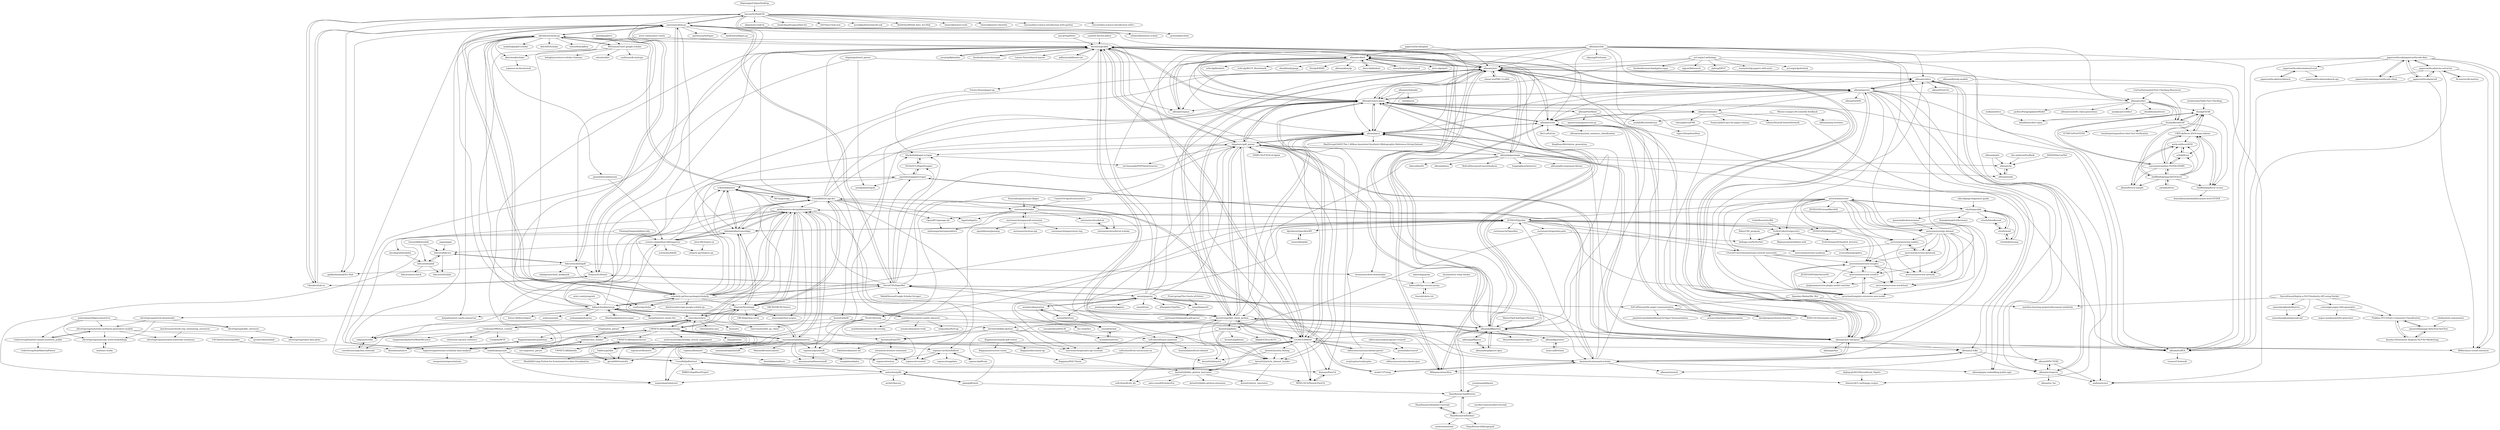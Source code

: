 digraph G {
"libgenapps/LibgenDesktop" -> "leovan/SciHubEVA" ["e"=1]
"dmis-lab/biobert" -> "allenai/scibert" ["e"=1]
"asreview/asreview" -> "asreview/synergy-dataset"
"asreview/asreview" -> "asreview/asreview-insights"
"asreview/asreview" -> "asreview/asreview-covid19"
"asreview/asreview" -> "asreview/asreview-makita"
"asreview/asreview" -> "asreview/asreview-artwork"
"asreview/asreview" -> "asreview/asreview-datatools"
"asreview/asreview" -> "asreview/asreview-wordcloud"
"asreview/asreview" -> "asreview/template-extension-new-model"
"asreview/asreview" -> "asreview/asreview-academy"
"asreview/asreview" -> "J535D165/CoronaWatchNL"
"asreview/asreview" -> "J535D165/pyalex"
"asreview/asreview" -> "NLeSC/litstudy"
"asreview/asreview" -> "UtrechtUniversity/awesome-utrecht-university"
"asreview/asreview" -> "J535D165/datahugger"
"asreview/asreview" -> "vitorfs/parsifal"
"vitorfs/parsifal" -> "vitorfs/bloodhound"
"vitorfs/parsifal" -> "vitorfs/woid"
"vitorfs/parsifal" -> "vitorfs/bootcamp" ["e"=1]
"vitorfs/parsifal" -> "asreview/asreview"
"vitorfs/parsifal" -> "NLeSC/litstudy"
"vitorfs/parsifal" -> "ijmarshall/robotreviewer" ["e"=1]
"vitorfs/parsifal" -> "Kamakshaiah/LitReviewer"
"arxiv-vanity/arxiv-vanity" -> "lukasschwab/arxiv.py" ["e"=1]
"arxiv-vanity/arxiv-vanity" -> "kermitt2/grobid" ["e"=1]
"FlamingTempura/bibtex-tidy" -> "sciunto-org/python-bibtexparser" ["e"=1]
"FlamingTempura/bibtex-tidy" -> "davidagraf/doi2bib2" ["e"=1]
"mattbierbaum/arxiv-public-datasets" -> "allenai/s2orc"
"mattbierbaum/arxiv-public-datasets" -> "armancohan/arxiv-tools"
"mattbierbaum/arxiv-public-datasets" -> "IllDepence/unarXive"
"mattbierbaum/arxiv-public-datasets" -> "lukasschwab/arxiv.py"
"mattbierbaum/arxiv-public-datasets" -> "tingyaohsu/SciCap" ["e"=1]
"mattbierbaum/arxiv-public-datasets" -> "mattbierbaum/arxiv-bib-overlay"
"wenhuchen/Table-Fact-Checking" -> "thunlp/GEAR" ["e"=1]
"paperswithcode/torchbench" -> "paperswithcode/sotabench-eval"
"CenterForOpenScience/osf.io" -> "ourresearch/oadoi" ["e"=1]
"UKPLab/fever-2018-team-athene" -> "easonnie/combine-FEVER-NSMN"
"UKPLab/fever-2018-team-athene" -> "uclnlp/fever"
"UKPLab/fever-2018-team-athene" -> "sheffieldnlp/fever-scorer"
"UKPLab/fever-2018-team-athene" -> "necla-ml/fever2018"
"UKPLab/fever-2018-team-athene" -> "thunlp/GEAR"
"thunlp/GEAR" -> "thunlp/KernelGAT"
"thunlp/GEAR" -> "UKPLab/fever-2018-team-athene"
"thunlp/GEAR" -> "easonnie/combine-FEVER-NSMN"
"thunlp/GEAR" -> "sheffieldnlp/fever-scorer"
"thunlp/GEAR" -> "sheffieldnlp/naacl2018-fever"
"allenai/scibert" -> "allenai/scispacy" ["e"=1]
"allenai/scibert" -> "dmis-lab/biobert" ["e"=1]
"allenai/scibert" -> "allenai/s2orc"
"allenai/scibert" -> "naver/biobert-pretrained" ["e"=1]
"allenai/scibert" -> "allenai/science-parse"
"allenai/scibert" -> "allenai/specter"
"allenai/scibert" -> "allenai/scicite"
"allenai/scibert" -> "lavis-nlp/spert" ["e"=1]
"allenai/scibert" -> "ncbi-nlp/bluebert" ["e"=1]
"allenai/scibert" -> "kermitt2/grobid"
"allenai/scibert" -> "ncbi-nlp/BLUE_Benchmark" ["e"=1]
"allenai/scibert" -> "allenai/spv2"
"allenai/scibert" -> "dwadden/dygiepp" ["e"=1]
"allenai/scibert" -> "thunlp/ERNIE" ["e"=1]
"allenai/scibert" -> "allenai/allennlp" ["e"=1]
"allenai/PeerRead" -> "allenai/science-parse"
"allenai/PeerRead" -> "neulab/ReviewAdvisor"
"allenai/PeerRead" -> "openreview/openreview-py"
"allenai/PeerRead" -> "allenai/scicite"
"allenai/PeerRead" -> "allenai/SciREX"
"ckreibich/scholar.py" -> "scholarly-python-package/scholarly"
"ckreibich/scholar.py" -> "venthur/gscholar"
"ckreibich/scholar.py" -> "CrossRef/rest-api-doc"
"ckreibich/scholar.py" -> "jkeirstead/scholar"
"ckreibich/scholar.py" -> "zaytoun/scihub.py"
"ckreibich/scholar.py" -> "dnlcrl/PyScholar"
"ckreibich/scholar.py" -> "WittmannF/sort-google-scholar"
"ckreibich/scholar.py" -> "kermitt2/grobid"
"ckreibich/scholar.py" -> "CeON/CERMINE"
"ckreibich/scholar.py" -> "karpathy/arxiv-sanity-preserver" ["e"=1]
"ckreibich/scholar.py" -> "jpswalsh/academicons" ["e"=1]
"ckreibich/scholar.py" -> "CrossRef/pdfextract"
"ckreibich/scholar.py" -> "tensorflow/skflow" ["e"=1]
"ckreibich/scholar.py" -> "inukshuk/jekyll-scholar" ["e"=1]
"ckreibich/scholar.py" -> "inukshuk/anystyle" ["e"=1]
"Spandan-Madan/Me_Bot" -> "EdCo95/scientific-paper-summarisation"
"Spandan-Madan/Me_Bot" -> "machine-learning-projects/document-similarity"
"camelot-dev/excalibur" -> "kermitt2/grobid" ["e"=1]
"texworld/betterbib" -> "bibcure/bibcure" ["e"=1]
"texworld/betterbib" -> "bibcure/doi2bib" ["e"=1]
"tomleung1996/wos_crawler" -> "enricobacis/wos"
"tomleung1996/wos_crawler" -> "tangweize/SpiderForWebOfScience"
"tomleung1996/wos_crawler" -> "refraction-ray/wos-statistics"
"tomleung1996/wos_crawler" -> "Guogeda/WOS"
"kermitt2/grobid_client_python" -> "titipata/scipdf_parser"
"kermitt2/grobid_client_python" -> "kermitt2/grobid"
"kermitt2/grobid_client_python" -> "kermitt2/article_dataset_builder"
"kermitt2/grobid_client_python" -> "allenai/s2orc-doc2json"
"kermitt2/grobid_client_python" -> "allenai/s2orc"
"kermitt2/grobid_client_python" -> "allenai/science-parse"
"kermitt2/grobid_client_python" -> "kermitt2/pdfalto"
"kermitt2/grobid_client_python" -> "kermitt2/Pub2TEI"
"kermitt2/grobid_client_python" -> "allenai/spv2"
"kermitt2/grobid_client_python" -> "CeON/CERMINE"
"kermitt2/grobid_client_python" -> "WING-NUS/Neural-ParsCit"
"kermitt2/grobid_client_python" -> "kermitt2/biblio-glutton"
"kermitt2/grobid_client_python" -> "allenai/pdffigures2"
"kermitt2/grobid_client_python" -> "IBM/science-result-extractor"
"kermitt2/grobid_client_python" -> "kermitt2/datastet"
"paperswithcode/sota-extractor" -> "paperswithcode/paperswithcode-data"
"paperswithcode/sota-extractor" -> "paperswithcode/axcell"
"paperswithcode/sota-extractor" -> "allenai/SciREX"
"paperswithcode/sota-extractor" -> "IBM/science-result-extractor"
"paperswithcode/sota-extractor" -> "paperswithcode/paperswithcode-client"
"paperswithcode/sota-extractor" -> "AI-metrics/AI-metrics"
"kermitt2/delft" -> "lfoppiano/grobid-quantities" ["e"=1]
"kermitt2/delft" -> "kermitt2/Pub2TEI" ["e"=1]
"kermitt2/delft" -> "kermitt2/biblio-glutton" ["e"=1]
"GiulioRossetti/cdlib" -> "SciSciCollective/pyscisci" ["e"=1]
"kermitt2/pdfalto" -> "softcite/software-mentions"
"kermitt2/pdfalto" -> "kermitt2/biblio_glutton_harvester"
"kermitt2/pdfalto" -> "kermitt2/pdf2xml"
"kermitt2/pdfalto" -> "kermitt2/article_dataset_builder"
"kermitt2/pdfalto" -> "filak/hOCR-to-ALTO" ["e"=1]
"leovan/SciHubEVA" -> "zaytoun/scihub.py"
"leovan/SciHubEVA" -> "Ckend/scihub-cn"
"leovan/SciHubEVA" -> "bibcure/scihub2pdf"
"leovan/SciHubEVA" -> "ethanwillis/zotero-scihub" ["e"=1]
"leovan/SciHubEVA" -> "leoatchina/Scopus2Histcite"
"leovan/SciHubEVA" -> "0x01h/sci-hub-now" ["e"=1]
"leovan/SciHubEVA" -> "gadilashashank/Sci-Hub"
"leovan/SciHubEVA" -> "mronkko/ZoteroQuickLook" ["e"=1]
"leovan/SciHubEVA" -> "RoiArthurB/Side-Auto_Sci-Hub" ["e"=1]
"leovan/SciHubEVA" -> "bwiernik/zotero-tools" ["e"=1]
"leovan/SciHubEVA" -> "Tishacy/SciDownl"
"leovan/SciHubEVA" -> "bwiernik/zotero-shortdoi" ["e"=1]
"leovan/SciHubEVA" -> "allanino/sci-hub-fy"
"leovan/SciHubEVA" -> "leovan/data-science-introduction-with-python" ["e"=1]
"leovan/SciHubEVA" -> "leovan/data-science-introduction-with-r" ["e"=1]
"allenai/scispacy" -> "allenai/scibert" ["e"=1]
"allenai/scicite" -> "davidjurgens/citation-function"
"allenai/scicite" -> "WING-NUS/scisumm-corpus" ["e"=1]
"allenai/scicite" -> "allenai/citeomatic"
"allenai/scicite" -> "Kel-Lu/SciGen"
"allenai/scicite" -> "IllDepence/unarXive"
"allenai/scicite" -> "allenai/spv2"
"allenai/scicite" -> "allenai/sequential_sentence_classification"
"allenai/scicite" -> "allenai/science-parse"
"davidjurgens/citation-function" -> "allenai/scicite"
"softcite/software-mentions" -> "kermitt2/datastet"
"softcite/software-mentions" -> "softcite/softcite_kb"
"softcite/software-mentions" -> "softcite/softcite-extractions-oa"
"softcite/software-mentions" -> "howisonlab/softcite-dataset"
"titipata/scipdf_parser" -> "kermitt2/grobid_client_python"
"titipata/scipdf_parser" -> "allenai/science-parse"
"titipata/scipdf_parser" -> "allenai/pdffigures2"
"titipata/scipdf_parser" -> "kermitt2/grobid"
"titipata/scipdf_parser" -> "allenai/spv2"
"titipata/scipdf_parser" -> "allenai/s2orc-doc2json"
"titipata/scipdf_parser" -> "cat-lemonade/PDFDataExtractor" ["e"=1]
"titipata/scipdf_parser" -> "kermitt2/article_dataset_builder"
"titipata/scipdf_parser" -> "allenai/papermage"
"titipata/scipdf_parser" -> "kermitt2/pdfalto"
"titipata/scipdf_parser" -> "allenai/s2orc"
"titipata/scipdf_parser" -> "DAMO-NLP-SG/CoI-Agent" ["e"=1]
"titipata/scipdf_parser" -> "softcite/software-mentions"
"titipata/scipdf_parser" -> "CeON/CERMINE"
"titipata/scipdf_parser" -> "blackadad/paper-scraper"
"allenai/scholarphi" -> "rayfok/scim"
"allenai/scholarphi" -> "allenai/spv2"
"allenai/scholarphi" -> "allenai/science-parse"
"sibtc/django-beginners-guide" -> "vitorfs/parsifal" ["e"=1]
"edubey/text-summarizer" -> "iamaziz/language-detection-fastText" ["e"=1]
"allenai/deepfigures-open" -> "allenai/pdffigures"
"allenai/deepfigures-open" -> "allenai/pdffigures2"
"kermitt2/biblio-glutton" -> "kermitt2/article_dataset_builder"
"kermitt2/biblio-glutton" -> "kermitt2/biblio_glutton_harvester"
"kermitt2/biblio-glutton" -> "lfoppiano/grobid-quantities"
"kermitt2/biblio-glutton" -> "kermitt2/Pub2TEI"
"kermitt2/biblio-glutton" -> "softcite/software-mentions"
"jkeirstead/scholar" -> "ropensci-archive/rorcid"
"Tishacy/SciDownl" -> "zaytoun/scihub.py"
"Tishacy/SciDownl" -> "ferru97/PyPaperBot"
"Tishacy/SciDownl" -> "Ckend/scihub-cn"
"materialsintelligence/mat2vec" -> "CederGroupHub/text-mined-synthesis_public" ["e"=1]
"materialsintelligence/mat2vec" -> "olivettigroup/materials-synthesis-generative-models" ["e"=1]
"materialsintelligence/mat2vec" -> "olivettigroup/table_extractor" ["e"=1]
"materialsintelligence/mat2vec" -> "olivettigroup/materials-word-embeddings" ["e"=1]
"HazyResearch/fonduer" -> "HazyResearch/fonduer-tutorials"
"HazyResearch/fonduer" -> "HazyResearch/pdftotree"
"HazyResearch/fonduer" -> "senwu/emmental"
"HazyResearch/fonduer" -> "HazyResearch/flyingsquid" ["e"=1]
"HazyResearch/pdftotree" -> "HazyResearch/fonduer"
"HazyResearch/pdftotree" -> "HazyResearch/fonduer-tutorials"
"HazyResearch/pdftotree" -> "allenai/pdffigures2"
"naver/biobert-pretrained" -> "allenai/scibert" ["e"=1]
"brunneis/tor-relay-docker" -> "labteral/https-reverse-proxy"
"CrossRef/rest-api-doc" -> "fabiobatalha/crossrefapi"
"CrossRef/rest-api-doc" -> "sckott/habanero"
"CrossRef/rest-api-doc" -> "CeON/CERMINE"
"CrossRef/rest-api-doc" -> "ElsevierDev/elsapy"
"CrossRef/rest-api-doc" -> "ourresearch/oadoi"
"CrossRef/rest-api-doc" -> "ropensci/rcrossref"
"CrossRef/rest-api-doc" -> "lagotto/lagotto"
"CrossRef/rest-api-doc" -> "ckreibich/scholar.py"
"CrossRef/rest-api-doc" -> "allenai/science-parse"
"CrossRef/rest-api-doc" -> "pybliometrics-dev/pybliometrics"
"CrossRef/rest-api-doc" -> "OpenAPC/openapc-de"
"CrossRef/rest-api-doc" -> "allenai/s2orc"
"CrossRef/rest-api-doc" -> "allenai/spv2"
"CrossRef/rest-api-doc" -> "ropensci-archive/fulltext"
"CrossRef/rest-api-doc" -> "kermitt2/grobid"
"easonnie/combine-FEVER-NSMN" -> "UKPLab/fever-2018-team-athene"
"easonnie/combine-FEVER-NSMN" -> "uclnlp/fever"
"easonnie/combine-FEVER-NSMN" -> "necla-ml/fever2018"
"easonnie/combine-FEVER-NSMN" -> "sheffieldnlp/naacl2018-fever"
"easonnie/combine-FEVER-NSMN" -> "j6mes/fever2-sample"
"easonnie/combine-FEVER-NSMN" -> "thunlp/GEAR"
"olivettigroup/materials-synthesis-generative-models" -> "CederGroupHub/text-mined-synthesis_public"
"olivettigroup/materials-synthesis-generative-models" -> "cjcourt/cdesnowball"
"olivettigroup/materials-synthesis-generative-models" -> "olivettigroup/annotated-materials-syntheses"
"olivettigroup/materials-synthesis-generative-models" -> "olivettigroup/materials-word-embeddings"
"CrossRef/pdfextract" -> "metachris/pdfx"
"CrossRef/pdfextract" -> "CeON/CERMINE"
"CrossRef/pdfextract" -> "knmnyn/ParsCit"
"CrossRef/pdfextract" -> "inspirehep/refextract"
"CrossRef/pdfextract" -> "BMKEG/lapdftextProject"
"HazyResearch/fonduer-tutorials" -> "HazyResearch/fonduer"
"sheffieldnlp/naacl2018-fever" -> "easonnie/combine-FEVER-NSMN"
"sheffieldnlp/naacl2018-fever" -> "UKPLab/fever-2018-team-athene"
"sheffieldnlp/naacl2018-fever" -> "j6mes/fever2-sample"
"sheffieldnlp/naacl2018-fever" -> "sheffieldnlp/fever-scorer"
"sheffieldnlp/naacl2018-fever" -> "thunlp/GEAR"
"sheffieldnlp/naacl2018-fever" -> "awslabs/fever"
"sheffieldnlp/naacl2018-fever" -> "necla-ml/fever2018"
"sheffieldnlp/naacl2018-fever" -> "uclnlp/fever"
"snorkel-team/snorkel-tutorials" -> "HazyResearch/fonduer" ["e"=1]
"paperswithcode/paperswithcode-data" -> "paperswithcode/sota-extractor"
"paperswithcode/paperswithcode-data" -> "paperswithcode/paperswithcode-client"
"paperswithcode/paperswithcode-data" -> "paperswithcode/axcell"
"paperswithcode/paperswithcode-data" -> "allenai/SciREX"
"paperswithcode/paperswithcode-data" -> "IBM/science-result-extractor"
"paperswithcode/paperswithcode-data" -> "allenai/s2orc"
"paperswithcode/paperswithcode-data" -> "paperswithcode/sotabench-eval"
"paperswithcode/paperswithcode-data" -> "malteos/scincl"
"NLPatVCU/PaperScraper" -> "jannisborn/paperscraper"
"NLPatVCU/PaperScraper" -> "blackadad/paper-scraper"
"Prakhar-FF13/Toxic-Comments-Classification" -> "koosha-t/Sentiment-Analysis-NLP-for-Marketting"
"Prakhar-FF13/Toxic-Comments-Classification" -> "iamaziz/language-detection-fastText"
"ropensci/rcrossref" -> "ropensci-archive/fulltext"
"davidagraf/doi2bib2" -> "bibcure/doi2bib"
"IllDepence/unarXive" -> "allenai/scicite"
"IllDepence/unarXive" -> "shauryr/ACL-anthology-corpus"
"IllDepence/unarXive" -> "allenai/s2orc"
"allenai/SciREX" -> "viswavi/CitationIE"
"paperswithcode/axcell" -> "paperswithcode/sota-extractor"
"paperswithcode/axcell" -> "IBM/science-result-extractor"
"paperswithcode/axcell" -> "paperswithcode/paperswithcode-data"
"paperswithcode/axcell" -> "allenai/SciREX"
"awslabs/fever" -> "sheffieldnlp/naacl2018-fever"
"labteral/https-reverse-proxy" -> "fooock/robots.txt"
"fooock/robots.txt" -> "labteral/https-reverse-proxy"
"kermitt2/biblio_glutton_harvester" -> "kermitt2/biblio-glutton-extension"
"kermitt2/biblio_glutton_harvester" -> "kermitt2/arxiv_harvester"
"kermitt2/biblio_glutton_harvester" -> "softcite/softcite_kb"
"kermitt2/biblio_glutton_harvester" -> "nate-russell/Scholar2Go"
"olivettigroup/table_extractor" -> "olivettigroup/sdata-data-plots"
"bibcure/scihub2pdf" -> "brunneis/scihub-downloader"
"bibcure/scihub2pdf" -> "bibcure/bibcure"
"bibcure/scihub2pdf" -> "zaytoun/scihub.py"
"bibcure/scihub2pdf" -> "gadilashashank/Sci-Hub"
"bibcure/scihub2pdf" -> "nfahlgren/scihub_bookmark"
"bibcure/scihub2pdf" -> "Tishacy/SciDownl"
"sheffieldnlp/fever-scorer" -> "UKPLab/fever-2018-team-athene"
"sheffieldnlp/fever-scorer" -> "dominiksinsaarland/document-level-FEVER"
"internetarchive/fatcat" -> "internetarchive/fatcat-scholar"
"WING-NUS/Neural-ParsCit" -> "knmnyn/ParsCit"
"elifesciences/datacapsule-crossref" -> "greenelab/crossref"
"asreview/synergy-dataset" -> "asreview/asreview-insights"
"asreview/synergy-dataset" -> "asreview/template-extension-new-model"
"asreview/synergy-dataset" -> "asreview/asreview-covid19"
"asreview/synergy-dataset" -> "asreview/asreview-wordcloud"
"asreview/synergy-dataset" -> "asreview/asreview-makita"
"asreview/synergy-dataset" -> "asreview/asreview-datatools"
"asreview/synergy-dataset" -> "asreview/asreview-artwork"
"asreview/synergy-dataset" -> "jteijema/asreview-plugin-model-switcher"
"csinva/gpt-paper-title-generator" -> "angus-mackenzie/title-generator"
"csinva/gpt-paper-title-generator" -> "Prakhar-FF13/Toxic-Comments-Classification"
"jpruiz84/ScientoPy" -> "UWNETLAB/metaknowledge"
"uclnlp/fever" -> "necla-ml/fever2018"
"uclnlp/fever" -> "easonnie/combine-FEVER-NSMN"
"necla-ml/fever2018" -> "uclnlp/fever"
"necla-ml/fever2018" -> "j6mes/fever2-sample"
"j6mes/fever2-sample" -> "necla-ml/fever2018"
"axa-group/Parsr" -> "kermitt2/grobid" ["e"=1]
"pdfminer/pdfminer.six" -> "kermitt2/grobid" ["e"=1]
"msavva/ReVision" -> "allenai/figureseer"
"ferru97/PyPaperBot" -> "Tishacy/SciDownl"
"ferru97/PyPaperBot" -> "monk1337/resp"
"ferru97/PyPaperBot" -> "zaytoun/scihub.py"
"ferru97/PyPaperBot" -> "blackadad/paper-scraper"
"ferru97/PyPaperBot" -> "scholarly-python-package/scholarly"
"ferru97/PyPaperBot" -> "titipata/scipdf_parser"
"ferru97/PyPaperBot" -> "kermitt2/grobid_client_python"
"ferru97/PyPaperBot" -> "NLPatVCU/PaperScraper"
"ferru97/PyPaperBot" -> "jannisborn/paperscraper"
"ferru97/PyPaperBot" -> "bibcure/scihub2pdf"
"ferru97/PyPaperBot" -> "neuml/paperai"
"ferru97/PyPaperBot" -> "MahdiNavaei/Google-Scholar-Scraper" ["e"=1]
"ferru97/PyPaperBot" -> "venthur/gscholar"
"ferru97/PyPaperBot" -> "allenai/spv2"
"ferru97/PyPaperBot" -> "pybliometrics-dev/pybliometrics"
"neuml/codequestion" -> "neuml/tldrstory"
"neuml/codequestion" -> "neuml/paperai"
"neuml/codequestion" -> "neuml/txtchat"
"thecraftman/Deploy-a-NLP-Similarity-API-using-Docker" -> "samuelarogbonlo/knetvis"
"thecraftman/Deploy-a-NLP-Similarity-API-using-Docker" -> "Prakhar-FF13/Toxic-Comments-Classification"
"thecraftman/Deploy-a-NLP-Similarity-API-using-Docker" -> "machine-learning-projects/document-similarity"
"thecraftman/Deploy-a-NLP-Similarity-API-using-Docker" -> "samuelarogbonlo/gorealconf"
"thecraftman/Deploy-a-NLP-Similarity-API-using-Docker" -> "csinva/gpt-paper-title-generator"
"allenai/scifact" -> "dwadden/multivers"
"allenai/scifact" -> "thunlp/KernelGAT"
"allenai/scifact" -> "jacklxc/ParagraphJointModel"
"allenai/scifact" -> "allenai/scientific-claim-generation"
"allenai/scifact" -> "dwadden/scifact-open"
"allenai/scifact" -> "thunlp/GEAR"
"allenai/scifact" -> "asaakyan/covidfact"
"doc-analysis/DocBank" -> "allenai/vila" ["e"=1]
"scholarly-python-package/scholarly" -> "ckreibich/scholar.py"
"scholarly-python-package/scholarly" -> "venthur/gscholar"
"scholarly-python-package/scholarly" -> "dimitryzub/scrape-google-scholar-py"
"scholarly-python-package/scholarly" -> "ferru97/PyPaperBot"
"scholarly-python-package/scholarly" -> "pybliometrics-dev/pybliometrics"
"scholarly-python-package/scholarly" -> "ElsevierDev/elsapy"
"scholarly-python-package/scholarly" -> "fabiobatalha/crossrefapi"
"scholarly-python-package/scholarly" -> "lukasschwab/arxiv.py"
"scholarly-python-package/scholarly" -> "jannisborn/paperscraper"
"scholarly-python-package/scholarly" -> "kermitt2/grobid"
"scholarly-python-package/scholarly" -> "sckott/habanero"
"scholarly-python-package/scholarly" -> "CrossRef/rest-api-doc"
"scholarly-python-package/scholarly" -> "danielnsilva/semanticscholar"
"scholarly-python-package/scholarly" -> "titipata/scipdf_parser"
"scholarly-python-package/scholarly" -> "zaytoun/scihub.py"
"CederGroupHub/text-mined-synthesis_public" -> "olivettigroup/materials-synthesis-generative-models"
"CederGroupHub/text-mined-synthesis_public" -> "CederGroupHub/MaterialParser"
"jpswalsh/academicons" -> "sciunto-org/python-bibtexparser" ["e"=1]
"vitorfs/bootcamp" -> "vitorfs/woid" ["e"=1]
"vitorfs/bootcamp" -> "vitorfs/parsifal" ["e"=1]
"neuml/paperetl" -> "neuml/paperai"
"neuml/paperetl" -> "ourresearch/openalex-pdf-parser"
"SciSciCollective/pyscisci" -> "kellogg-cssi/SciSciNet"
"SciSciCollective/pyscisci" -> "SciSciSummerSchool/s4_lectures"
"SciSciCollective/pyscisci" -> "filipinascimento/helios-web"
"allenai/specter" -> "allenai/scidocs"
"allenai/specter" -> "allenai/scirepeval"
"allenai/specter" -> "allenai/s2orc"
"allenai/specter" -> "malteos/scincl"
"allenai/specter" -> "allenai/paper-embedding-public-apis"
"allenai/specter" -> "allenai/SPECTER2"
"allenai/specter" -> "allenai/scibert"
"allenai/specter" -> "allenai/s2orc-doc2json"
"allenai/specter" -> "allenai/citeomatic"
"allenai/specter" -> "allenai/scifact"
"allenai/specter" -> "allenai/S2AND"
"allenai/specter" -> "allenai/scicite"
"allenai/specter" -> "SciSciCollective/pyscisci"
"allenai/specter" -> "allenai/science-parse"
"allenai/specter" -> "allenai/SciREX"
"allenai/scidocs" -> "allenai/scirepeval"
"allenai/scidocs" -> "allenai/specter"
"allenai/scidocs" -> "allenai/paper-embedding-public-apis"
"allenai/scidocs" -> "malteos/scincl"
"allenai/scidocs" -> "allenai/ForeCite"
"neuml/paperai" -> "neuml/paperetl"
"neuml/paperai" -> "neuml/codequestion"
"neuml/paperai" -> "neuml/tldrstory"
"neuml/paperai" -> "neuml/txtchat"
"neuml/paperai" -> "neuml/txtai" ["e"=1]
"neuml/paperai" -> "allenai/science-parse"
"neuml/paperai" -> "ferru97/PyPaperBot"
"neuml/paperai" -> "allenai/scibert"
"neuml/paperai" -> "EdCo95/scientific-paper-summarisation"
"neuml/paperai" -> "kermitt2/grobid"
"neuml/paperai" -> "ddangelov/Top2Vec" ["e"=1]
"neuml/paperai" -> "jonatasgrosman/findpapers"
"neuml/paperai" -> "titipata/scipdf_parser"
"neuml/paperai" -> "danielnsilva/semanticscholar"
"neuml/paperai" -> "allenai/s2-folks"
"allenai/s2orc" -> "allenai/s2orc-doc2json"
"allenai/s2orc" -> "allenai/science-parse"
"allenai/s2orc" -> "allenai/scibert"
"allenai/s2orc" -> "allenai/specter"
"allenai/s2orc" -> "allenai/scicite"
"allenai/s2orc" -> "allenai/scidocs"
"allenai/s2orc" -> "IllDepence/unarXive"
"allenai/s2orc" -> "kermitt2/grobid_client_python"
"allenai/s2orc" -> "allenai/SciREX"
"allenai/s2orc" -> "allenai/papermage"
"allenai/s2orc" -> "kermitt2/grobid"
"allenai/s2orc" -> "allenai/scispacy" ["e"=1]
"allenai/s2orc" -> "allenai/spv2"
"allenai/s2orc" -> "allenai/scifact"
"allenai/s2orc" -> "chaoyi-wu/PMC-LLaMA" ["e"=1]
"Ckend/scihub-cn" -> "zaytoun/scihub.py"
"Ckend/scihub-cn" -> "Tishacy/SciDownl"
"Ckend/scihub-cn" -> "leovan/SciHubEVA"
"jannisborn/paperscraper" -> "NLPatVCU/PaperScraper"
"jannisborn/paperscraper" -> "danielnsilva/semanticscholar"
"jannisborn/paperscraper" -> "sckott/habanero"
"jannisborn/paperscraper" -> "blackadad/paper-scraper"
"jannisborn/paperscraper" -> "metapub/metapub"
"acl-org/acl-anthology" -> "shauryr/ACL-anthology-corpus"
"acl-org/acl-anthology" -> "acl-org/aclpubcheck" ["e"=1]
"acl-org/acl-anthology" -> "allenai/s2orc"
"acl-org/acl-anthology" -> "facebookresearch/adaptive-span" ["e"=1]
"acl-org/acl-anthology" -> "allenai/science-parse"
"acl-org/acl-anthology" -> "mjpost/bibsearch"
"acl-org/acl-anthology" -> "jiyfeng/DPLP" ["e"=1]
"acl-org/acl-anthology" -> "roomylee/nlp-papers-with-arxiv" ["e"=1]
"allenai/allennlp-models" -> "allenai/SciREX" ["e"=1]
"allenai/allennlp-models" -> "allenai/specter" ["e"=1]
"allenai/pawls" -> "allenai/mmda" ["e"=1]
"allenai/pawls" -> "allenai/vila" ["e"=1]
"paperswithcode/paperswithcode-client" -> "paperswithcode/paperswithcode-data"
"thunlp/KernelGAT" -> "thunlp/GEAR"
"thunlp/KernelGAT" -> "UKPLab/fever-2018-team-athene"
"thunlp/KernelGAT" -> "sheffieldnlp/fever-scorer"
"thunlp/KernelGAT" -> "allenai/scifact"
"thunlp/KernelGAT" -> "ICTMCG/Pref-FEND" ["e"=1]
"thunlp/KernelGAT" -> "teacherpeterpan/Zero-shot-Fact-Verification" ["e"=1]
"inukshuk/anystyle" -> "CeON/CERMINE" ["e"=1]
"inukshuk/anystyle" -> "kermitt2/grobid" ["e"=1]
"inukshuk/anystyle" -> "WING-NUS/Neural-ParsCit" ["e"=1]
"inukshuk/anystyle" -> "inspirehep/refextract" ["e"=1]
"inukshuk/anystyle" -> "CrossRef/pdfextract" ["e"=1]
"inukshuk/anystyle" -> "CrossRef/rest-api-doc" ["e"=1]
"ropensci/biomartr" -> "drostlab/metablastr"
"ropensci/biomartr" -> "ropensci/rentrez"
"danielnsilva/semanticscholar" -> "allenai/s2-folks"
"danielnsilva/semanticscholar" -> "allenai/paper-embedding-public-apis"
"danielnsilva/semanticscholar" -> "allenai/s2search"
"danielnsilva/semanticscholar" -> "jannisborn/paperscraper"
"danielnsilva/semanticscholar" -> "allenai/s2orc"
"danielnsilva/semanticscholar" -> "J535D165/pyalex"
"danielnsilva/semanticscholar" -> "allenai/s2orc-doc2json"
"danielnsilva/semanticscholar" -> "allenai/specter"
"danielnsilva/semanticscholar" -> "monk1337/resp"
"danielnsilva/semanticscholar" -> "IllDepence/unarXive"
"olivettigroup/article-downloader" -> "olivettigroup/materials-synthesis-generative-models"
"olivettigroup/article-downloader" -> "olivettigroup/table_extractor"
"olivettigroup/article-downloader" -> "olivettigroup/materials-word-embeddings"
"NLeSC/litstudy" -> "UWNETLAB/metaknowledge"
"NLeSC/litstudy" -> "jpruiz84/ScientoPy"
"NLeSC/litstudy" -> "Valdecy/pybibx"
"NLeSC/litstudy" -> "lisc-tools/lisc"
"OpenAPC/openapc-de" -> "andreaspacher/openeditors"
"allenai/scitldr" -> "allenai/specter"
"allenai/scitldr" -> "allenai/s2orc"
"allenai/scitldr" -> "allenai/science-parse"
"allenai/scitldr" -> "WING-NUS/scisumm-corpus" ["e"=1]
"allenai/scitldr" -> "allenai/scibert"
"allenai/scitldr" -> "allenai/spv2"
"allenai/scitldr" -> "allenai/scispacy" ["e"=1]
"allenai/scitldr" -> "allenai/scifact"
"allenai/scitldr" -> "allenai/scidocs"
"allenai/scitldr" -> "allenai/SciREX"
"allenai/scitldr" -> "allenai/s2orc-doc2json"
"allenai/scitldr" -> "danielnsilva/semanticscholar"
"allenai/scitldr" -> "allenai/scicite"
"allenai/scitldr" -> "CeON/CERMINE"
"allenai/scitldr" -> "nlpyang/PreSumm" ["e"=1]
"allenai/pdffigures" -> "allenai/pdffigures2"
"allenai/pdffigures" -> "allenai/deepfigures-open"
"paperswithcode/sotabench-eval" -> "paperswithcode/torchbench"
"paperswithcode/sotabench-eval" -> "paperswithcode/sotabench-api"
"ropensci-archive/fulltext" -> "ropensci/rcrossref"
"ropensci-archive/fulltext" -> "ropensci/rentrez"
"ropensci-archive/fulltext" -> "ropensci/suppdata"
"ropensci-archive/fulltext" -> "ropensci/pdftools" ["e"=1]
"allanino/sci-hub-fy" -> "greenelab/scihub"
"kermitt2/article_dataset_builder" -> "kermitt2/arxiv_harvester"
"kermitt2/article_dataset_builder" -> "kermitt2/biblio_glutton_harvester"
"WING-NUS/scisumm-corpus" -> "allenai/scicite" ["e"=1]
"asreview/asreview-datatools" -> "asreview/asreview-artwork"
"asreview/asreview-datatools" -> "asreview/asreview-makita"
"asreview/asreview-datatools" -> "asreview/asreview-insights"
"labteral/pygram" -> "labteral/https-reverse-proxy"
"J535D165/PublicSectorNL" -> "jteijema/asreview-plugin-model-switcher"
"asreview/asreview-insights" -> "asreview/asreview-covid19"
"asreview/asreview-insights" -> "asreview/asreview-wordcloud"
"asreview/asreview-insights" -> "asreview/template-extension-new-model"
"asreview/asreview-insights" -> "asreview/asreview-artwork"
"asreview/asreview-insights" -> "jteijema/asreview-plugin-model-switcher"
"asreview/asreview-covid19" -> "asreview/asreview-insights"
"asreview/asreview-covid19" -> "asreview/template-extension-new-model"
"asreview/asreview-covid19" -> "asreview/asreview-wordcloud"
"asreview/asreview-covid19" -> "jteijema/asreview-plugin-model-switcher"
"boschresearch/sofc-exp_textmining_resources" -> "olivettigroup/annotated-materials-syntheses"
"Kel-Lu/SciGen" -> "XingXinyu96/citation_generation"
"neuml/tldrstory" -> "neuml/codequestion"
"neuml/tldrstory" -> "neuml/txtchat"
"Cartus/Automated-Fact-Checking-Resources" -> "allenai/scifact" ["e"=1]
"Cartus/Automated-Fact-Checking-Resources" -> "thunlp/KernelGAT" ["e"=1]
"neulab/ReviewAdvisor" -> "rajevv/DeepSentiPeer"
"titipata/pubmed_parser" -> "allenai/s2orc" ["e"=1]
"titipata/pubmed_parser" -> "metapub/metapub" ["e"=1]
"titipata/pubmed_parser" -> "napsternxg/awesome-scholarly-data-analysis" ["e"=1]
"allenai/s2orc-doc2json" -> "allenai/s2orc"
"allenai/s2orc-doc2json" -> "kermitt2/grobid_client_python"
"allenai/s2orc-doc2json" -> "allenai/science-parse"
"allenai/s2orc-doc2json" -> "allenai/spv2"
"allenai/s2orc-doc2json" -> "allenai/specter"
"allenai/s2orc-doc2json" -> "allenai/peS2o"
"allenai/s2orc-doc2json" -> "allenai/scidocs"
"allenai/s2orc-doc2json" -> "titipata/scipdf_parser"
"allenai/s2orc-doc2json" -> "allenai/scicite"
"allenai/s2orc-doc2json" -> "allenai/s2-folks"
"allenai/s2orc-doc2json" -> "danielnsilva/semanticscholar"
"allenai/s2orc-doc2json" -> "allenai/SciREX"
"allenai/s2orc-doc2json" -> "allenai/pdffigures2"
"zhijing-jin/NLP4SocialGood_Papers" -> "shauryr/ACL-anthology-corpus" ["e"=1]
"freereadorg/awesome-libgen" -> "ourresearch/oadoi" ["e"=1]
"UtrechtUniversity/awesome-utrecht-university" -> "asreview/template-extension-new-model"
"UtrechtUniversity/awesome-utrecht-university" -> "asreview/asreview-wordcloud"
"UtrechtUniversity/awesome-utrecht-university" -> "asreview/asreview-insights"
"UtrechtUniversity/awesome-utrecht-university" -> "asreview/asreview-covid19"
"allenai/vila" -> "allenai/mmda"
"SciSciSummerSchool/s4_lectures" -> "sciosci/demographicx"
"allenai/mmda" -> "allenai/vila"
"rafguns/wosfile" -> "coreofscience/python-wostools"
"koosha-t/Sentiment-Analysis-NLP-for-Marketting" -> "Prakhar-FF13/Toxic-Comments-Classification"
"koosha-t/Sentiment-Analysis-NLP-for-Marketting" -> "iamaziz/language-detection-fastText"
"vitorfs/bloodhound" -> "vitorfs/woid"
"UWNETLAB/metaknowledge" -> "rafguns/wosfile"
"UWNETLAB/metaknowledge" -> "jpruiz84/ScientoPy"
"UWNETLAB/metaknowledge" -> "mclevey/metaknowledge_article_supplement"
"UWNETLAB/metaknowledge" -> "napsternxg/awesome-scholarly-data-analysis"
"UWNETLAB/metaknowledge" -> "UWNETLAB/tidyextractors"
"UWNETLAB/metaknowledge" -> "yadudoc/wos_builder"
"UWNETLAB/metaknowledge" -> "diging/tethne"
"UWNETLAB/metaknowledge" -> "massimoaria/bibliometrix"
"UWNETLAB/metaknowledge" -> "Valdecy/pybibx"
"UWNETLAB/metaknowledge" -> "enricobacis/wos"
"asreview/asreview-wordcloud" -> "asreview/template-extension-new-model"
"internetarchive/fatcat-scholar" -> "internetarchive/fatcat"
"asreview/template-extension-new-model" -> "asreview/asreview-wordcloud"
"asreview/template-extension-new-model" -> "asreview/asreview-insights"
"asreview/template-extension-new-model" -> "asreview/asreview-covid19"
"allenai/science-parse" -> "allenai/spv2"
"allenai/science-parse" -> "allenai/s2orc"
"allenai/science-parse" -> "allenai/scicite"
"allenai/science-parse" -> "allenai/s2orc-doc2json"
"allenai/science-parse" -> "titipata/scipdf_parser"
"allenai/science-parse" -> "allenai/pdffigures2"
"allenai/science-parse" -> "allenai/scibert"
"allenai/science-parse" -> "kermitt2/grobid"
"allenai/science-parse" -> "CeON/CERMINE"
"allenai/science-parse" -> "kermitt2/grobid_client_python"
"allenai/science-parse" -> "allenai/PeerRead"
"allenai/science-parse" -> "allenai/SciREX"
"allenai/science-parse" -> "allenai/citeomatic"
"allenai/science-parse" -> "allenai/specter"
"allenai/science-parse" -> "allenai/scispacy" ["e"=1]
"jsvine/pdfplumber" -> "kermitt2/grobid" ["e"=1]
"metachris/pdfx" -> "CrossRef/pdfextract"
"metachris/pdfx" -> "CeON/CERMINE"
"metachris/pdfx" -> "jalan/pdftotext" ["e"=1]
"metachris/pdfx" -> "architv/harvey" ["e"=1]
"metachris/pdfx" -> "inspirehep/refextract"
"metachris/pdfx" -> "allenai/science-parse"
"DS4SD/DocLayNet" -> "allenai/vila" ["e"=1]
"sckott/habanero" -> "fabiobatalha/crossrefapi"
"sckott/habanero" -> "CrossRef/rest-api-doc"
"sckott/habanero" -> "MrTango/rispy"
"lukasschwab/arxiv.py" -> "Mahdisadjadi/arxivscraper"
"lukasschwab/arxiv.py" -> "mattbierbaum/arxiv-public-datasets"
"lukasschwab/arxiv.py" -> "kermitt2/grobid_client_python"
"lukasschwab/arxiv.py" -> "scholarly-python-package/scholarly"
"lukasschwab/arxiv.py" -> "sciunto-org/python-bibtexparser"
"lukasschwab/arxiv.py" -> "allenai/s2orc"
"lukasschwab/arxiv.py" -> "karpathy/arxiv-sanity-lite" ["e"=1]
"lukasschwab/arxiv.py" -> "AutoLLM/ArxivDigest" ["e"=1]
"lukasschwab/arxiv.py" -> "kermitt2/grobid"
"lukasschwab/arxiv.py" -> "jannisborn/paperscraper"
"lukasschwab/arxiv.py" -> "karpathy/arxiv-sanity-preserver" ["e"=1]
"lukasschwab/arxiv.py" -> "andycasey/ads" ["e"=1]
"lukasschwab/arxiv.py" -> "danielnsilva/semanticscholar"
"lukasschwab/arxiv.py" -> "joshspeagle/dynesty" ["e"=1]
"lukasschwab/arxiv.py" -> "J535D165/pyalex"
"karpathy/arxiv-sanity-lite" -> "lukasschwab/arxiv.py" ["e"=1]
"jcushman/pdfquery" -> "HazyResearch/pdftotree" ["e"=1]
"ourresearch/openalex-guts" -> "ourresearch/openalex-api-tutorials"
"ourresearch/openalex-guts" -> "kellogg-cssi/SciSciNet"
"Valdecy/pybibx" -> "jpruiz84/ScientoPy"
"Valdecy/pybibx" -> "UWNETLAB/metaknowledge"
"Valdecy/pybibx" -> "Muzi828/Using-Python-for-Scientometrics-data-Visualization"
"ropensci/openalexR" -> "massimoaria/dimensionsR"
"ropensci/openalexR" -> "trangdata/askalex"
"dwadden/multivers" -> "dwadden/scifact-open"
"allenai/scirepeval" -> "allenai/scidocs"
"allenai/scirepeval" -> "allenai/SPECTER2"
"allenai/scirepeval" -> "malteos/scincl"
"allenai/scirepeval" -> "allenai/s2_fos"
"vitorfs/woid" -> "vitorfs/bloodhound"
"vitorfs/woid" -> "vitorfs/parsifal"
"vitorfs/woid" -> "vitorfs/bootcamp" ["e"=1]
"kermitt2/Pub2TEI" -> "DataSeer/dataseer-ml"
"kermitt2/Pub2TEI" -> "istex/istex-browser-extension"
"iesl/watr-works" -> "olivettigroup/materials-word-embeddings"
"dpriskorn/OpenAlexAPI" -> "smierz/diophila"
"smierz/diophila" -> "dpriskorn/OpenAlexAPI"
"Future-House/paper-qa" -> "blackadad/paper-scraper" ["e"=1]
"kermitt2/grobid" -> "kermitt2/grobid_client_python"
"kermitt2/grobid" -> "allenai/science-parse"
"kermitt2/grobid" -> "titipata/scipdf_parser"
"kermitt2/grobid" -> "CeON/CERMINE"
"kermitt2/grobid" -> "allenai/s2orc"
"kermitt2/grobid" -> "allenai/scibert"
"kermitt2/grobid" -> "facebookresearch/nougat" ["e"=1]
"kermitt2/grobid" -> "jsvine/pdfplumber" ["e"=1]
"kermitt2/grobid" -> "allenai/s2orc-doc2json"
"kermitt2/grobid" -> "allenai/pdffigures2"
"kermitt2/grobid" -> "Layout-Parser/layout-parser" ["e"=1]
"kermitt2/grobid" -> "pdfminer/pdfminer.six" ["e"=1]
"kermitt2/grobid" -> "allenai/scispacy" ["e"=1]
"kermitt2/grobid" -> "kermitt2/delft" ["e"=1]
"kermitt2/grobid" -> "Future-House/paper-qa" ["e"=1]
"zaytoun/scihub.py" -> "Tishacy/SciDownl"
"zaytoun/scihub.py" -> "leovan/SciHubEVA"
"zaytoun/scihub.py" -> "bibcure/scihub2pdf"
"zaytoun/scihub.py" -> "Ckend/scihub-cn"
"zaytoun/scihub.py" -> "gadilashashank/Sci-Hub"
"zaytoun/scihub.py" -> "ferru97/PyPaperBot"
"zaytoun/scihub.py" -> "brunneis/scihub-downloader"
"zaytoun/scihub.py" -> "ckreibich/scholar.py"
"zaytoun/scihub.py" -> "ppwwyyxx/SoPaper" ["e"=1]
"zaytoun/scihub.py" -> "greenelab/scihub"
"zaytoun/scihub.py" -> "ethanwillis/zotero-scihub" ["e"=1]
"zaytoun/scihub.py" -> "adolfosilva/libgen.py" ["e"=1]
"zaytoun/scihub.py" -> "fabiobatalha/crossrefapi"
"zaytoun/scihub.py" -> "venthur/gscholar"
"zaytoun/scihub.py" -> "scholarly-python-package/scholarly"
"paperswithcode/galai" -> "allenai/scibert" ["e"=1]
"paperswithcode/galai" -> "allenai/s2orc" ["e"=1]
"WittmannF/sort-google-scholar" -> "ckreibich/scholar.py"
"WittmannF/sort-google-scholar" -> "scholarly-python-package/scholarly"
"WittmannF/sort-google-scholar" -> "beloglazov/zotero-scholar-citations" ["e"=1]
"WittmannF/sort-google-scholar" -> "edsu/etudier"
"WittmannF/sort-google-scholar" -> "jkeirstead/scholar"
"WittmannF/sort-google-scholar" -> "sooftware/k-startups" ["e"=1]
"ropensci/pdftools" -> "ropensci-archive/fulltext" ["e"=1]
"allenai/papermage" -> "allenai/pdf-component-library"
"allenai/papermage" -> "allenai/s2orc"
"allenai/papermage" -> "titipata/scipdf_parser"
"allenai/papermage" -> "allenai/s2orc-doc2json"
"allenai/papermage" -> "allenai/s2-folks"
"allenai/papermage" -> "allenai/science-parse"
"allenai/papermage" -> "kermitt2/grobid_client_python"
"allenai/papermage" -> "xhluca/bm25s" ["e"=1]
"allenai/papermage" -> "allenai/dolma" ["e"=1]
"allenai/papermage" -> "BobLd/DocumentLayoutAnalysis" ["e"=1]
"allenai/papermage" -> "allenai/vila"
"allenai/papermage" -> "allenai/spv2"
"allenai/papermage" -> "kermitt2/grobid"
"allenai/papermage" -> "huggingface/datatrove" ["e"=1]
"allenai/papermage" -> "allenai/mmda"
"J535D165/pyalex" -> "ropensci/openalexR"
"J535D165/pyalex" -> "J535D165/datahugger"
"J535D165/pyalex" -> "ourresearch/openalex-api-tutorials"
"J535D165/pyalex" -> "asreview/synergy-dataset"
"J535D165/pyalex" -> "pybliometrics-dev/pybliometrics"
"J535D165/pyalex" -> "dpriskorn/OpenAlexAPI"
"J535D165/pyalex" -> "SciSciCollective/pyscisci"
"J535D165/pyalex" -> "ourresearch/openalex-guts"
"J535D165/pyalex" -> "asreview/asreview-makita"
"J535D165/pyalex" -> "UtrechtUniversity/awesome-utrecht-university"
"J535D165/pyalex" -> "fabiobatalha/crossrefapi"
"J535D165/pyalex" -> "ourresearch/OpenAlex"
"J535D165/pyalex" -> "asreview/template-extension-new-model"
"J535D165/pyalex" -> "asreview/asreview-academy"
"glotlabs/gdrive" -> "WittmannF/sort-google-scholar" ["e"=1]
"blackadad/paper-scraper" -> "NLPatVCU/PaperScraper"
"blackadad/paper-scraper" -> "cat-lemonade/PDFDataExtractor" ["e"=1]
"pybliometrics-dev/pybliometrics" -> "ElsevierDev/elsapy"
"pybliometrics-dev/pybliometrics" -> "enricobacis/wos"
"pybliometrics-dev/pybliometrics" -> "J535D165/pyalex"
"pybliometrics-dev/pybliometrics" -> "zhiyzuo/python-scopus"
"pybliometrics-dev/pybliometrics" -> "UWNETLAB/metaknowledge"
"pybliometrics-dev/pybliometrics" -> "Valdecy/pybibx"
"pybliometrics-dev/pybliometrics" -> "fabiobatalha/crossrefapi"
"pybliometrics-dev/pybliometrics" -> "sckott/habanero"
"pybliometrics-dev/pybliometrics" -> "clarivate/woslite_py_client"
"pybliometrics-dev/pybliometrics" -> "massimoaria/bibliometrix"
"pybliometrics-dev/pybliometrics" -> "ourresearch/openalex-api-tutorials"
"pybliometrics-dev/pybliometrics" -> "napsternxg/awesome-scholarly-data-analysis"
"pybliometrics-dev/pybliometrics" -> "ropensci/openalexR"
"pybliometrics-dev/pybliometrics" -> "rafguns/wosfile"
"pybliometrics-dev/pybliometrics" -> "sciunto-org/python-bibtexparser"
"USCDataScience/sparkler" -> "khundman/marve" ["e"=1]
"Juris-M/citeproc-js" -> "citeproc-py/citeproc-py" ["e"=1]
"allenai/pdffigures2" -> "allenai/pdffigures"
"allenai/pdffigures2" -> "allenai/deepfigures-open"
"allenai/pdffigures2" -> "allenai/science-parse"
"allenai/pdffigures2" -> "titipata/scipdf_parser"
"allenai/pdffigures2" -> "allenai/spv2"
"allenai/pdffigures2" -> "allenai/s2orc"
"allenai/pdffigures2" -> "allenai/s2orc-doc2json"
"allenai/pdffigures2" -> "allenai/scibert"
"allenai/pdffigures2" -> "kermitt2/grobid_client_python"
"allenai/pdffigures2" -> "kermitt2/grobid"
"allenai/pdffigures2" -> "MuiseDestiny/zotero-figure" ["e"=1]
"allenai/pdffigures2" -> "allenai/specter"
"allenai/pdffigures2" -> "HazyResearch/pdftotree"
"allenai/pdffigures2" -> "CeON/CERMINE"
"allenai/pdffigures2" -> "allenai/figureseer"
"monk1337/resp" -> "ferru97/PyPaperBot"
"monk1337/resp" -> "danielnsilva/semanticscholar"
"ourresearch/oadoi" -> "ourresearch/unpaywall-extension"
"ourresearch/oadoi" -> "lagotto/lagotto"
"ourresearch/oadoi" -> "internetarchive/fatcat-scholar"
"ourresearch/oadoi" -> "OpenAPC/openapc-de"
"ourresearch/oadoi" -> "andreaspacher/openeditors"
"ourresearch/oadoi" -> "internetarchive/fatcat"
"ourresearch/oadoi" -> "kermitt2/biblio_glutton_harvester"
"lfoppiano/grobid-quantities" -> "khundman/marve"
"J535D165/datahugger" -> "asreview/asreview-insights"
"enricobacis/wos" -> "tomleung1996/wos_crawler"
"enricobacis/wos" -> "rafguns/wosfile"
"enricobacis/wos" -> "pybliometrics-dev/pybliometrics"
"enricobacis/wos" -> "UWNETLAB/metaknowledge"
"enricobacis/wos" -> "clarivate/wos-amr"
"enricobacis/wos" -> "titipata/wos_parser"
"enricobacis/wos" -> "clarivate/woslite_py_client"
"enricobacis/wos" -> "ElsevierDev/elsapy"
"enricobacis/wos" -> "kousu/isi"
"enricobacis/wos" -> "coreofscience/python-wostools"
"kellogg-cssi/SciSciNet" -> "SciSciCollective/pyscisci"
"asreview/asreview-makita" -> "asreview/asreview-academy"
"asreview/asreview-makita" -> "asreview/asreview-artwork"
"asreview/asreview-makita" -> "asreview/asreview-datatools"
"conceptofmind/PaLM" -> "neuml/txtinstruct" ["e"=1]
"Frost-group/The-Oracle-of-Zotero" -> "neuml/paperetl"
"facebookresearch/nougat" -> "kermitt2/grobid" ["e"=1]
"chaoyi-wu/PMC-LLaMA" -> "allenai/s2orc" ["e"=1]
"Weixin-Liang/LLM-scientific-feedback" -> "allenai/marg-reviewer"
"Weixin-Liang/LLM-scientific-feedback" -> "neulab/ReviewAdvisor"
"MasterYip/ChatPaper2Xmind" -> "allenai/pdffigures2" ["e"=1]
"neuml/txtinstruct" -> "neuml/txtchat"
"CeON/CERMINE" -> "WING-NUS/Neural-ParsCit"
"CeON/CERMINE" -> "elifesciences/sciencebeam-parser"
"CeON/CERMINE" -> "allenai/science-parse"
"CeON/CERMINE" -> "CrossRef/pdfextract"
"CeON/CERMINE" -> "kermitt2/grobid"
"CeON/CERMINE" -> "inspirehep/refextract"
"CeON/CERMINE" -> "CrossRef/rest-api-doc"
"CeON/CERMINE" -> "kermitt2/grobid_client_python"
"CeON/CERMINE" -> "knmnyn/ParsCit"
"CeON/CERMINE" -> "allenai/spv2"
"CeON/CERMINE" -> "inukshuk/anystyle" ["e"=1]
"CeON/CERMINE" -> "IBM/science-result-extractor"
"CeON/CERMINE" -> "kermitt2/entity-fishing" ["e"=1]
"CeON/CERMINE" -> "greenelab/crossref"
"CeON/CERMINE" -> "metachris/pdfx"
"kermitt2/entity-fishing" -> "kermitt2/article_dataset_builder" ["e"=1]
"kermitt2/entity-fishing" -> "kermitt2/datastet" ["e"=1]
"neuml/txtchat" -> "neuml/txtinstruct"
"allenai/SPECTER2" -> "allenai/scirepeval"
"allenai/SPECTER2" -> "malteos/scincl"
"allenai/s2-folks" -> "allenai/SPECTER2"
"allenai/s2-folks" -> "danielnsilva/semanticscholar"
"allenai/s2-folks" -> "allenai/scirepeval"
"ijmarshall/robotreviewer" -> "asreview/synergy-dataset" ["e"=1]
"iamaziz/language-detection-fastText" -> "Prakhar-FF13/Toxic-Comments-Classification"
"iamaziz/language-detection-fastText" -> "koosha-t/Sentiment-Analysis-NLP-for-Marketting"
"ryokamoi/wice" -> "dwadden/scifact-open" ["e"=1]
"napsternxg/awesome-scholarly-data-analysis" -> "UWNETLAB/metaknowledge"
"napsternxg/awesome-scholarly-data-analysis" -> "essepuntato/opencitations"
"knmnyn/ParsCit" -> "WING-NUS/Neural-ParsCit"
"ElsevierDev/elsapy" -> "pybliometrics-dev/pybliometrics"
"ElsevierDev/elsapy" -> "zhiyzuo/python-scopus"
"ElsevierDev/elsapy" -> "enricobacis/wos"
"ElsevierDev/elsapy" -> "olivettigroup/article-downloader"
"ElsevierDev/elsapy" -> "fabiobatalha/crossrefapi"
"ElsevierDev/elsapy" -> "CrossRef/rest-api-doc"
"ElsevierDev/elsapy" -> "J535D165/pyalex"
"ElsevierDev/elsapy" -> "sckott/habanero"
"ElsevierDev/elsapy" -> "massimoaria/bibliometrix"
"ElsevierDev/elsapy" -> "UWNETLAB/metaknowledge"
"ElsevierDev/elsapy" -> "ORCID/python-orcid"
"sciunto-org/python-bibtexparser" -> "citeproc-py/citeproc-py"
"sciunto-org/python-bibtexparser" -> "aclements/biblib"
"sciunto-org/python-bibtexparser" -> "fabiobatalha/crossrefapi"
"sciunto-org/python-bibtexparser" -> "sckott/habanero"
"sciunto-org/python-bibtexparser" -> "pybliometrics-dev/pybliometrics"
"sciunto-org/python-bibtexparser" -> "enricobacis/wos"
"sciunto-org/python-bibtexparser" -> "bibcure/bibcure"
"ourresearch/unpaywall-extension" -> "ourresearch/oadoi"
"ourresearch/unpaywall-extension" -> "openlibhums/janeway" ["e"=1]
"ourresearch/unpaywall-extension" -> "ourresearch/citeas-api"
"ourresearch/unpaywall-extension" -> "ourresearch/impactstory-tng"
"titipata/wos_parser" -> "yadudoc/wos_builder"
"khundman/marve" -> "lfoppiano/grobid-quantities"
"brunneis/scihub-downloader" -> "labteral/https-reverse-proxy"
"lfoppiano/streamlit-pdf-viewer" -> "lfoppiano/structure-vision"
"lfoppiano/streamlit-pdf-viewer" -> "lfoppiano/document-qa"
"cns-iu/generic_parser" -> "yadudoc/wos_builder"
"lfoppiano/structure-vision" -> "lfoppiano/PhD-Thesis"
"allenai/figureseer" -> "msavva/ReVision"
"yadudoc/wos_builder" -> "cns-iu/generic_parser"
"papis/papis" -> "bibcure/bibcure" ["e"=1]
"DAMO-NLP-SG/CoI-Agent" -> "titipata/scipdf_parser" ["e"=1]
"ORCID/ORCID-Source" -> "ORCID/python-orcid" ["e"=1]
"AI-metrics/AI-metrics" -> "paperswithcode/sota-extractor"
"jalan/pdftotext" -> "metachris/pdfx" ["e"=1]
"jalan/pdftotext" -> "kermitt2/grobid_client_python" ["e"=1]
"jalan/pdftotext" -> "HazyResearch/pdftotree" ["e"=1]
"fhbzc/CSS_program" -> "kellogg-cssi/SciSciNet" ["e"=1]
"massimoaria/bibliometrix" -> "UWNETLAB/metaknowledge"
"massimoaria/bibliometrix" -> "ropensci/openalexR"
"massimoaria/bibliometrix" -> "Valdecy/pybibx"
"massimoaria/bibliometrix" -> "jpruiz84/ScientoPy"
"massimoaria/bibliometrix" -> "ourresearch/openalex-api-tutorials"
"massimoaria/bibliometrix" -> "pybliometrics-dev/pybliometrics"
"massimoaria/bibliometrix" -> "ropensci-archive/fulltext"
"massimoaria/bibliometrix" -> "ropensci/rAltmetric"
"massimoaria/bibliometrix" -> "massimoaria/pubmedR"
"massimoaria/bibliometrix" -> "massimoaria/dimensionsR"
"massimoaria/bibliometrix" -> "napsternxg/awesome-scholarly-data-analysis"
"massimoaria/bibliometrix" -> "ElsevierDev/elsapy"
"massimoaria/bibliometrix" -> "ropensci/rcrossref"
"massimoaria/bibliometrix" -> "enricobacis/wos"
"massimoaria/bibliometrix" -> "MaximeRivest/scimeetr"
"softcite/softcite-extractions-oa" -> "lfoppiano/PhD-Thesis"
"EdCo95/scientific-paper-summarisation" -> "WING-NUS/scisumm-corpus" ["e"=1]
"EdCo95/scientific-paper-summarisation" -> "jananiarunachalam/Research-Paper-Summarization"
"EdCo95/scientific-paper-summarisation" -> "armancohan/long-summarization" ["e"=1]
"EdCo95/scientific-paper-summarisation" -> "davidjurgens/citation-function"
"arxiv-vanity/engrafo" -> "lukasschwab/arxiv.py" ["e"=1]
"fabiobatalha/crossrefapi" -> "sckott/habanero"
"fabiobatalha/crossrefapi" -> "CrossRef/rest-api-doc"
"fabiobatalha/crossrefapi" -> "inspirehep/refextract"
"fabiobatalha/crossrefapi" -> "pybliometrics-dev/pybliometrics"
"fabiobatalha/crossrefapi" -> "J535D165/pyalex"
"fabiobatalha/crossrefapi" -> "ElsevierDev/elsapy"
"fabiobatalha/crossrefapi" -> "sciunto-org/python-bibtexparser"
"Mahdisadjadi/arxivscraper" -> "lukasschwab/arxiv.py"
"allenai/citeomatic" -> "TeamLab/bert-gcn-for-paper-citation"
"allenai/citeomatic" -> "tebesu/NeuralCitationNetwork"
"allenai/citeomatic" -> "allenai/scicite"
"allenai/citeomatic" -> "cheungdaven/FML" ["e"=1]
"allenai/citeomatic" -> "allenai/s2search"
"olivettigroup/materials-word-embeddings" -> "iesl/watr-works"
"elifesciences/sciencebeam-parser" -> "CeON/CERMINE"
"elifesciences/sciencebeam-parser" -> "elifesciences/sciencebeam-gym"
"elifesciences/sciencebeam-parser" -> "ocrplusplus/ocrplusplus"
"elifesciences/sciencebeam-parser" -> "allenai/spv2"
"bibcure/doi2bib" -> "bibcure/bibcure"
"bibcure/doi2bib" -> "bibcure/title2bib"
"bibcure/doi2bib" -> "bibcure/arxivcheck"
"allenai/spv2" -> "allenai/science-parse"
"allenai/spv2" -> "allenai/scicite"
"allenai/spv2" -> "allenai/s2orc-doc2json"
"allenai/spv2" -> "kermitt2/article_dataset_builder"
"allenai/spv2" -> "knmnyn/ParsCit"
"allenai/spv2" -> "allenai/scidocs"
"allenai/spv2" -> "titipata/scipdf_parser"
"allenai/spv2" -> "allenai/pdffigures2"
"allenai/spv2" -> "BeelGroup/GIANT-The-1-Billion-Annotated-Synthetic-Bibliographic-Reference-String-Dataset"
"bibcure/bibcure" -> "bibcure/doi2bib"
"bibcure/bibcure" -> "bibcure/scihub2pdf"
"bibcure/bibcure" -> "bibcure/title2bib"
"samuelarogbonlo/knetvis" -> "samuelarogbonlo/gorealconf"
"UWNETLAB/labutils" -> "UWNETLAB/tidyextractors"
"UWNETLAB/tidyextractors" -> "UWNETLAB/labutils"
"coreofscience/python-wostools" -> "rafguns/wosfile"
"libgenapps/LibgenDesktop" ["l"="-34.31,16.827", "c"=652]
"leovan/SciHubEVA" ["l"="-34.324,16.239"]
"dmis-lab/biobert" ["l"="-33.361,16.317", "c"=404]
"allenai/scibert" ["l"="-34.042,16.307"]
"asreview/asreview" ["l"="-34.4,16.135"]
"asreview/synergy-dataset" ["l"="-34.385,16.172"]
"asreview/asreview-insights" ["l"="-34.391,16.16"]
"asreview/asreview-covid19" ["l"="-34.4,16.156"]
"asreview/asreview-makita" ["l"="-34.374,16.168"]
"asreview/asreview-artwork" ["l"="-34.41,16.161"]
"asreview/asreview-datatools" ["l"="-34.402,16.172"]
"asreview/asreview-wordcloud" ["l"="-34.386,16.148"]
"asreview/template-extension-new-model" ["l"="-34.374,16.157"]
"asreview/asreview-academy" ["l"="-34.352,16.153"]
"J535D165/CoronaWatchNL" ["l"="-34.457,16.141"]
"J535D165/pyalex" ["l"="-34.296,16.175"]
"NLeSC/litstudy" ["l"="-34.375,16.084"]
"UtrechtUniversity/awesome-utrecht-university" ["l"="-34.368,16.146"]
"J535D165/datahugger" ["l"="-34.358,16.167"]
"vitorfs/parsifal" ["l"="-34.449,16.096"]
"vitorfs/bloodhound" ["l"="-34.488,16.074"]
"vitorfs/woid" ["l"="-34.491,16.094"]
"vitorfs/bootcamp" ["l"="47.079,18.638", "c"=52]
"ijmarshall/robotreviewer" ["l"="-33.56,16.57", "c"=404]
"Kamakshaiah/LitReviewer" ["l"="-34.467,16.066"]
"arxiv-vanity/arxiv-vanity" ["l"="-4.345,21.994", "c"=276]
"lukasschwab/arxiv.py" ["l"="-34.152,16.216"]
"kermitt2/grobid" ["l"="-34.111,16.29"]
"FlamingTempura/bibtex-tidy" ["l"="-4.517,21.811", "c"=276]
"sciunto-org/python-bibtexparser" ["l"="-34.208,16.142"]
"davidagraf/doi2bib2" ["l"="-34.147,15.996"]
"mattbierbaum/arxiv-public-datasets" ["l"="-34.118,16.248"]
"allenai/s2orc" ["l"="-34.065,16.288"]
"armancohan/arxiv-tools" ["l"="-34.145,16.258"]
"IllDepence/unarXive" ["l"="-34.059,16.259"]
"tingyaohsu/SciCap" ["l"="47.078,30.365", "c"=254]
"mattbierbaum/arxiv-bib-overlay" ["l"="-34.158,16.275"]
"wenhuchen/Table-Fact-Checking" ["l"="37.832,-2.258", "c"=1210]
"thunlp/GEAR" ["l"="-33.836,16.195"]
"paperswithcode/torchbench" ["l"="-33.842,16.435"]
"paperswithcode/sotabench-eval" ["l"="-33.875,16.421"]
"CenterForOpenScience/osf.io" ["l"="39.27,34.687", "c"=1341]
"ourresearch/oadoi" ["l"="-34.297,16.364"]
"UKPLab/fever-2018-team-athene" ["l"="-33.818,16.188"]
"easonnie/combine-FEVER-NSMN" ["l"="-33.804,16.195"]
"uclnlp/fever" ["l"="-33.788,16.197"]
"sheffieldnlp/fever-scorer" ["l"="-33.829,16.173"]
"necla-ml/fever2018" ["l"="-33.79,16.184"]
"thunlp/KernelGAT" ["l"="-33.863,16.201"]
"sheffieldnlp/naacl2018-fever" ["l"="-33.801,16.175"]
"allenai/scispacy" ["l"="-33.409,16.293", "c"=404]
"naver/biobert-pretrained" ["l"="-33.387,16.327", "c"=404]
"allenai/science-parse" ["l"="-34.063,16.316"]
"allenai/specter" ["l"="-34.042,16.28"]
"allenai/scicite" ["l"="-34.022,16.315"]
"lavis-nlp/spert" ["l"="55.571,26.646", "c"=464]
"ncbi-nlp/bluebert" ["l"="-33.378,16.298", "c"=404]
"ncbi-nlp/BLUE_Benchmark" ["l"="-33.423,16.328", "c"=404]
"allenai/spv2" ["l"="-34.087,16.324"]
"dwadden/dygiepp" ["l"="54.243,28.83", "c"=1076]
"thunlp/ERNIE" ["l"="53.397,27.266", "c"=60]
"allenai/allennlp" ["l"="53.002,25.738", "c"=172]
"allenai/PeerRead" ["l"="-33.96,16.319"]
"neulab/ReviewAdvisor" ["l"="-33.839,16.327"]
"openreview/openreview-py" ["l"="-33.894,16.315"]
"allenai/SciREX" ["l"="-33.994,16.32"]
"ckreibich/scholar.py" ["l"="-34.22,16.301"]
"scholarly-python-package/scholarly" ["l"="-34.196,16.228"]
"venthur/gscholar" ["l"="-34.225,16.262"]
"CrossRef/rest-api-doc" ["l"="-34.203,16.252"]
"jkeirstead/scholar" ["l"="-34.26,16.38"]
"zaytoun/scihub.py" ["l"="-34.26,16.246"]
"dnlcrl/PyScholar" ["l"="-34.228,16.346"]
"WittmannF/sort-google-scholar" ["l"="-34.256,16.338"]
"CeON/CERMINE" ["l"="-34.13,16.329"]
"karpathy/arxiv-sanity-preserver" ["l"="47.807,28.898", "c"=89]
"jpswalsh/academicons" ["l"="40.764,35.386", "c"=51]
"CrossRef/pdfextract" ["l"="-34.186,16.345"]
"tensorflow/skflow" ["l"="47.865,28.864", "c"=89]
"inukshuk/jekyll-scholar" ["l"="-39.963,15.034", "c"=706]
"inukshuk/anystyle" ["l"="-34.133,16.996", "c"=652]
"Spandan-Madan/Me_Bot" ["l"="-33.865,16.5"]
"EdCo95/scientific-paper-summarisation" ["l"="-33.951,16.395"]
"machine-learning-projects/document-similarity" ["l"="-33.808,16.56"]
"camelot-dev/excalibur" ["l"="46.174,4.873", "c"=1062]
"texworld/betterbib" ["l"="62.782,0.36", "c"=403]
"bibcure/bibcure" ["l"="-34.211,16.112"]
"bibcure/doi2bib" ["l"="-34.181,16.054"]
"tomleung1996/wos_crawler" ["l"="-34.256,16.02"]
"enricobacis/wos" ["l"="-34.254,16.088"]
"tangweize/SpiderForWebOfScience" ["l"="-34.263,15.973"]
"refraction-ray/wos-statistics" ["l"="-34.252,15.995"]
"Guogeda/WOS" ["l"="-34.274,15.991"]
"kermitt2/grobid_client_python" ["l"="-34.106,16.333"]
"titipata/scipdf_parser" ["l"="-34.106,16.314"]
"kermitt2/article_dataset_builder" ["l"="-34.141,16.371"]
"allenai/s2orc-doc2json" ["l"="-34.072,16.304"]
"kermitt2/pdfalto" ["l"="-34.161,16.382"]
"kermitt2/Pub2TEI" ["l"="-34.124,16.424"]
"WING-NUS/Neural-ParsCit" ["l"="-34.124,16.36"]
"kermitt2/biblio-glutton" ["l"="-34.15,16.42"]
"allenai/pdffigures2" ["l"="-34.08,16.354"]
"IBM/science-result-extractor" ["l"="-34.009,16.353"]
"kermitt2/datastet" ["l"="-34.134,16.386"]
"paperswithcode/sota-extractor" ["l"="-33.924,16.365"]
"paperswithcode/paperswithcode-data" ["l"="-33.955,16.361"]
"paperswithcode/axcell" ["l"="-33.937,16.346"]
"paperswithcode/paperswithcode-client" ["l"="-33.921,16.391"]
"AI-metrics/AI-metrics" ["l"="-33.873,16.379"]
"kermitt2/delft" ["l"="53.896,27.465", "c"=60]
"lfoppiano/grobid-quantities" ["l"="-34.162,16.486"]
"GiulioRossetti/cdlib" ["l"="51.542,15.843", "c"=1152]
"SciSciCollective/pyscisci" ["l"="-34.246,16.267"]
"softcite/software-mentions" ["l"="-34.165,16.412"]
"kermitt2/biblio_glutton_harvester" ["l"="-34.201,16.401"]
"kermitt2/pdf2xml" ["l"="-34.185,16.416"]
"filak/hOCR-to-ALTO" ["l"="47.344,6.304", "c"=888]
"Ckend/scihub-cn" ["l"="-34.293,16.241"]
"bibcure/scihub2pdf" ["l"="-34.26,16.203"]
"ethanwillis/zotero-scihub" ["l"="-34.069,16.871", "c"=652]
"leoatchina/Scopus2Histcite" ["l"="-34.379,16.237"]
"0x01h/sci-hub-now" ["l"="-34.238,16.89", "c"=652]
"gadilashashank/Sci-Hub" ["l"="-34.293,16.221"]
"mronkko/ZoteroQuickLook" ["l"="-34.048,16.948", "c"=652]
"RoiArthurB/Side-Auto_Sci-Hub" ["l"="-34.263,16.901", "c"=652]
"bwiernik/zotero-tools" ["l"="-34.039,17.05", "c"=652]
"Tishacy/SciDownl" ["l"="-34.247,16.227"]
"bwiernik/zotero-shortdoi" ["l"="-34.059,16.922", "c"=652]
"allanino/sci-hub-fy" ["l"="-34.393,16.269"]
"leovan/data-science-introduction-with-python" ["l"="40.127,35.884", "c"=51]
"leovan/data-science-introduction-with-r" ["l"="40.158,35.868", "c"=51]
"davidjurgens/citation-function" ["l"="-33.988,16.358"]
"WING-NUS/scisumm-corpus" ["l"="58.417,28.988", "c"=665]
"allenai/citeomatic" ["l"="-33.994,16.289"]
"Kel-Lu/SciGen" ["l"="-33.995,16.345"]
"allenai/sequential_sentence_classification" ["l"="-33.978,16.339"]
"softcite/softcite_kb" ["l"="-34.194,16.426"]
"softcite/softcite-extractions-oa" ["l"="-34.192,16.475"]
"howisonlab/softcite-dataset" ["l"="-34.181,16.448"]
"cat-lemonade/PDFDataExtractor" ["l"="23.842,13.712", "c"=209]
"allenai/papermage" ["l"="-34.055,16.341"]
"DAMO-NLP-SG/CoI-Agent" ["l"="37.601,-0.561", "c"=126]
"blackadad/paper-scraper" ["l"="-34.107,16.205"]
"allenai/scholarphi" ["l"="-34.048,16.391"]
"rayfok/scim" ["l"="-34.03,16.432"]
"sibtc/django-beginners-guide" ["l"="46.97,18.594", "c"=52]
"edubey/text-summarizer" ["l"="58.415,29.264", "c"=665]
"iamaziz/language-detection-fastText" ["l"="-33.714,16.671"]
"allenai/deepfigures-open" ["l"="-34.076,16.388"]
"allenai/pdffigures" ["l"="-34.079,16.405"]
"ropensci-archive/rorcid" ["l"="-34.28,16.431"]
"ferru97/PyPaperBot" ["l"="-34.167,16.237"]
"materialsintelligence/mat2vec" ["l"="21.953,12.952", "c"=344]
"CederGroupHub/text-mined-synthesis_public" ["l"="-34.222,15.887"]
"olivettigroup/materials-synthesis-generative-models" ["l"="-34.23,15.915"]
"olivettigroup/table_extractor" ["l"="-34.199,15.96"]
"olivettigroup/materials-word-embeddings" ["l"="-34.218,15.939"]
"HazyResearch/fonduer" ["l"="-34.063,16.523"]
"HazyResearch/fonduer-tutorials" ["l"="-34.048,16.505"]
"HazyResearch/pdftotree" ["l"="-34.067,16.466"]
"senwu/emmental" ["l"="-34.057,16.566"]
"HazyResearch/flyingsquid" ["l"="52.381,25.528", "c"=172]
"brunneis/tor-relay-docker" ["l"="-34.42,16.329"]
"labteral/https-reverse-proxy" ["l"="-34.391,16.303"]
"fabiobatalha/crossrefapi" ["l"="-34.233,16.19"]
"sckott/habanero" ["l"="-34.208,16.184"]
"ElsevierDev/elsapy" ["l"="-34.239,16.141"]
"ropensci/rcrossref" ["l"="-34.273,16.169"]
"lagotto/lagotto" ["l"="-34.262,16.308"]
"pybliometrics-dev/pybliometrics" ["l"="-34.257,16.145"]
"OpenAPC/openapc-de" ["l"="-34.287,16.322"]
"ropensci-archive/fulltext" ["l"="-34.313,16.152"]
"j6mes/fever2-sample" ["l"="-33.777,16.184"]
"cjcourt/cdesnowball" ["l"="-34.249,15.9"]
"olivettigroup/annotated-materials-syntheses" ["l"="-34.245,15.879"]
"metachris/pdfx" ["l"="-34.162,16.334"]
"knmnyn/ParsCit" ["l"="-34.141,16.353"]
"inspirehep/refextract" ["l"="-34.182,16.296"]
"BMKEG/lapdftextProject" ["l"="-34.216,16.38"]
"awslabs/fever" ["l"="-33.774,16.156"]
"snorkel-team/snorkel-tutorials" ["l"="52.538,25.58", "c"=172]
"malteos/scincl" ["l"="-33.985,16.3"]
"NLPatVCU/PaperScraper" ["l"="-34.117,16.18"]
"jannisborn/paperscraper" ["l"="-34.14,16.192"]
"Prakhar-FF13/Toxic-Comments-Classification" ["l"="-33.719,16.649"]
"koosha-t/Sentiment-Analysis-NLP-for-Marketting" ["l"="-33.699,16.663"]
"shauryr/ACL-anthology-corpus" ["l"="-33.978,16.229"]
"viswavi/CitationIE" ["l"="-33.938,16.316"]
"fooock/robots.txt" ["l"="-34.405,16.315"]
"kermitt2/biblio-glutton-extension" ["l"="-34.218,16.433"]
"kermitt2/arxiv_harvester" ["l"="-34.178,16.392"]
"nate-russell/Scholar2Go" ["l"="-34.22,16.418"]
"olivettigroup/sdata-data-plots" ["l"="-34.182,15.94"]
"brunneis/scihub-downloader" ["l"="-34.317,16.265"]
"nfahlgren/scihub_bookmark" ["l"="-34.296,16.199"]
"dominiksinsaarland/document-level-FEVER" ["l"="-33.819,16.149"]
"internetarchive/fatcat" ["l"="-34.348,16.378"]
"internetarchive/fatcat-scholar" ["l"="-34.331,16.387"]
"elifesciences/datacapsule-crossref" ["l"="-34.151,16.441"]
"greenelab/crossref" ["l"="-34.14,16.401"]
"jteijema/asreview-plugin-model-switcher" ["l"="-34.419,16.172"]
"csinva/gpt-paper-title-generator" ["l"="-33.716,16.624"]
"angus-mackenzie/title-generator" ["l"="-33.687,16.621"]
"jpruiz84/ScientoPy" ["l"="-34.334,16.081"]
"UWNETLAB/metaknowledge" ["l"="-34.3,16.082"]
"axa-group/Parsr" ["l"="52.609,25.809", "c"=172]
"pdfminer/pdfminer.six" ["l"="46.154,4.794", "c"=1062]
"msavva/ReVision" ["l"="-34.039,16.452"]
"allenai/figureseer" ["l"="-34.055,16.426"]
"monk1337/resp" ["l"="-34.123,16.22"]
"neuml/paperai" ["l"="-34.046,16.216"]
"MahdiNavaei/Google-Scholar-Scraper" ["l"="45.799,24.142", "c"=588]
"neuml/codequestion" ["l"="-34.021,16.164"]
"neuml/tldrstory" ["l"="-34.002,16.146"]
"neuml/txtchat" ["l"="-34.009,16.12"]
"thecraftman/Deploy-a-NLP-Similarity-API-using-Docker" ["l"="-33.755,16.615"]
"samuelarogbonlo/knetvis" ["l"="-33.77,16.648"]
"samuelarogbonlo/gorealconf" ["l"="-33.751,16.64"]
"allenai/scifact" ["l"="-33.928,16.229"]
"dwadden/multivers" ["l"="-33.9,16.199"]
"jacklxc/ParagraphJointModel" ["l"="-33.904,16.218"]
"allenai/scientific-claim-generation" ["l"="-33.896,16.24"]
"dwadden/scifact-open" ["l"="-33.917,16.202"]
"asaakyan/covidfact" ["l"="-33.887,16.225"]
"doc-analysis/DocBank" ["l"="46.363,6.095", "c"=571]
"allenai/vila" ["l"="-34.018,16.413"]
"dimitryzub/scrape-google-scholar-py" ["l"="-34.184,16.183"]
"danielnsilva/semanticscholar" ["l"="-34.093,16.237"]
"CederGroupHub/MaterialParser" ["l"="-34.213,15.864"]
"neuml/paperetl" ["l"="-33.972,16.165"]
"ourresearch/openalex-pdf-parser" ["l"="-33.945,16.146"]
"kellogg-cssi/SciSciNet" ["l"="-34.287,16.261"]
"SciSciSummerSchool/s4_lectures" ["l"="-34.3,16.295"]
"filipinascimento/helios-web" ["l"="-34.28,16.289"]
"allenai/scidocs" ["l"="-34.019,16.29"]
"allenai/scirepeval" ["l"="-33.996,16.27"]
"allenai/paper-embedding-public-apis" ["l"="-34.052,16.241"]
"allenai/SPECTER2" ["l"="-34.004,16.256"]
"allenai/S2AND" ["l"="-34.001,16.222"]
"allenai/ForeCite" ["l"="-33.984,16.255"]
"neuml/txtai" ["l"="40.746,0.567", "c"=7]
"ddangelov/Top2Vec" ["l"="52.649,25.709", "c"=172]
"jonatasgrosman/findpapers" ["l"="-34.052,16.146"]
"allenai/s2-folks" ["l"="-34.039,16.254"]
"chaoyi-wu/PMC-LLaMA" ["l"="62.301,37.616", "c"=284]
"metapub/metapub" ["l"="-34.113,16.135"]
"acl-org/acl-anthology" ["l"="-33.968,16.269"]
"acl-org/aclpubcheck" ["l"="36.784,-2.589", "c"=797]
"facebookresearch/adaptive-span" ["l"="48.781,33.928", "c"=556]
"mjpost/bibsearch" ["l"="-33.917,16.265"]
"jiyfeng/DPLP" ["l"="58.083,29.066", "c"=665]
"roomylee/nlp-papers-with-arxiv" ["l"="-5.229,-23.089", "c"=164]
"allenai/allennlp-models" ["l"="54.147,27.359", "c"=60]
"allenai/pawls" ["l"="52.399,25.727", "c"=172]
"allenai/mmda" ["l"="-33.999,16.403"]
"ICTMCG/Pref-FEND" ["l"="52.457,26.698", "c"=1052]
"teacherpeterpan/Zero-shot-Fact-Verification" ["l"="37.801,-2.303", "c"=1210]
"ropensci/biomartr" ["l"="-34.446,16.022"]
"drostlab/metablastr" ["l"="-34.467,15.999"]
"ropensci/rentrez" ["l"="-34.4,16.075"]
"allenai/s2search" ["l"="-34.019,16.235"]
"olivettigroup/article-downloader" ["l"="-34.22,15.988"]
"Valdecy/pybibx" ["l"="-34.321,16.092"]
"lisc-tools/lisc" ["l"="-34.399,16.041"]
"andreaspacher/openeditors" ["l"="-34.32,16.345"]
"allenai/scitldr" ["l"="-34.023,16.277"]
"nlpyang/PreSumm" ["l"="58.38,29.071", "c"=665]
"paperswithcode/sotabench-api" ["l"="-33.865,16.447"]
"ropensci/suppdata" ["l"="-34.342,16.137"]
"ropensci/pdftools" ["l"="40.553,35.276", "c"=51]
"greenelab/scihub" ["l"="-34.354,16.28"]
"labteral/pygram" ["l"="-34.429,16.307"]
"J535D165/PublicSectorNL" ["l"="-34.453,16.183"]
"boschresearch/sofc-exp_textmining_resources" ["l"="-34.252,15.856"]
"XingXinyu96/citation_generation" ["l"="-33.981,16.375"]
"Cartus/Automated-Fact-Checking-Resources" ["l"="52.479,26.71", "c"=1052]
"rajevv/DeepSentiPeer" ["l"="-33.814,16.327"]
"titipata/pubmed_parser" ["l"="-33.462,16.279", "c"=404]
"napsternxg/awesome-scholarly-data-analysis" ["l"="-34.281,16.071"]
"allenai/peS2o" ["l"="-34.03,16.361"]
"zhijing-jin/NLP4SocialGood_Papers" ["l"="-3.778,23.37", "c"=827]
"freereadorg/awesome-libgen" ["l"="-34.252,16.854", "c"=652]
"sciosci/demographicx" ["l"="-34.324,16.308"]
"rafguns/wosfile" ["l"="-34.27,16.093"]
"coreofscience/python-wostools" ["l"="-34.26,16.07"]
"mclevey/metaknowledge_article_supplement" ["l"="-34.315,16.049"]
"UWNETLAB/tidyextractors" ["l"="-34.321,16.036"]
"yadudoc/wos_builder" ["l"="-34.298,16.04"]
"diging/tethne" ["l"="-34.34,16.04"]
"massimoaria/bibliometrix" ["l"="-34.291,16.111"]
"jsvine/pdfplumber" ["l"="46.124,4.839", "c"=1062]
"jalan/pdftotext" ["l"="46.128,4.808", "c"=1062]
"architv/harvey" ["l"="45.627,20.389", "c"=20]
"DS4SD/DocLayNet" ["l"="42.094,0.373", "c"=7]
"MrTango/rispy" ["l"="-34.179,16.146"]
"Mahdisadjadi/arxivscraper" ["l"="-34.144,16.16"]
"karpathy/arxiv-sanity-lite" ["l"="23.301,14.35", "c"=505]
"AutoLLM/ArxivDigest" ["l"="40.931,-2.998", "c"=146]
"andycasey/ads" ["l"="20.289,14.794", "c"=719]
"joshspeagle/dynesty" ["l"="21.937,14.333", "c"=267]
"jcushman/pdfquery" ["l"="46.238,4.763", "c"=1062]
"ourresearch/openalex-guts" ["l"="-34.317,16.199"]
"ourresearch/openalex-api-tutorials" ["l"="-34.291,16.15"]
"Muzi828/Using-Python-for-Scientometrics-data-Visualization" ["l"="-34.349,16.066"]
"ropensci/openalexR" ["l"="-34.304,16.131"]
"massimoaria/dimensionsR" ["l"="-34.32,16.114"]
"trangdata/askalex" ["l"="-34.332,16.124"]
"allenai/s2_fos" ["l"="-33.954,16.246"]
"DataSeer/dataseer-ml" ["l"="-34.124,16.465"]
"istex/istex-browser-extension" ["l"="-34.13,16.451"]
"iesl/watr-works" ["l"="-34.205,15.92"]
"dpriskorn/OpenAlexAPI" ["l"="-34.345,16.192"]
"smierz/diophila" ["l"="-34.368,16.202"]
"Future-House/paper-qa" ["l"="40.708,0.391", "c"=7]
"facebookresearch/nougat" ["l"="40.569,0.31", "c"=7]
"Layout-Parser/layout-parser" ["l"="46.286,6.131", "c"=571]
"ppwwyyxx/SoPaper" ["l"="-15.467,-10.296", "c"=34]
"adolfosilva/libgen.py" ["l"="-34.401,16.816", "c"=652]
"paperswithcode/galai" ["l"="38.692,-0.804", "c"=39]
"beloglazov/zotero-scholar-citations" ["l"="-34.051,16.967", "c"=652]
"edsu/etudier" ["l"="-34.293,16.395"]
"sooftware/k-startups" ["l"="-5.21,-23.186", "c"=164]
"allenai/pdf-component-library" ["l"="-34.019,16.383"]
"xhluca/bm25s" ["l"="41.234,0.883", "c"=7]
"allenai/dolma" ["l"="38.577,-0.573", "c"=39]
"BobLd/DocumentLayoutAnalysis" ["l"="47.389,6.479", "c"=888]
"huggingface/datatrove" ["l"="38.609,-0.53", "c"=39]
"ourresearch/OpenAlex" ["l"="-34.33,16.176"]
"glotlabs/gdrive" ["l"="-14.249,-1.749", "c"=152]
"zhiyzuo/python-scopus" ["l"="-34.243,16.119"]
"clarivate/woslite_py_client" ["l"="-34.257,16.111"]
"USCDataScience/sparkler" ["l"="38.63,32.627", "c"=1140]
"khundman/marve" ["l"="-34.168,16.513"]
"Juris-M/citeproc-js" ["l"="-3.137,21.816", "c"=1087]
"citeproc-py/citeproc-py" ["l"="-34.161,16.103"]
"MuiseDestiny/zotero-figure" ["l"="-33.957,16.918", "c"=652]
"ourresearch/unpaywall-extension" ["l"="-34.351,16.417"]
"clarivate/wos-amr" ["l"="-34.235,16.062"]
"titipata/wos_parser" ["l"="-34.271,16.048"]
"kousu/isi" ["l"="-34.246,16.052"]
"conceptofmind/PaLM" ["l"="38.012,-1.565", "c"=1218]
"neuml/txtinstruct" ["l"="-33.992,16.084"]
"Frost-group/The-Oracle-of-Zotero" ["l"="-33.924,16.115"]
"Weixin-Liang/LLM-scientific-feedback" ["l"="-33.765,16.335"]
"allenai/marg-reviewer" ["l"="-33.733,16.339"]
"MasterYip/ChatPaper2Xmind" ["l"="-4.155,23.518", "c"=827]
"elifesciences/sciencebeam-parser" ["l"="-34.111,16.387"]
"kermitt2/entity-fishing" ["l"="-0.336,-42.083", "c"=934]
"ryokamoi/wice" ["l"="37.54,-6.786", "c"=766]
"essepuntato/opencitations" ["l"="-34.29,16.022"]
"ORCID/python-orcid" ["l"="-34.222,16.088"]
"aclements/biblib" ["l"="-34.182,16.094"]
"openlibhums/janeway" ["l"="-3.29,21.929", "c"=1087]
"ourresearch/citeas-api" ["l"="-34.369,16.455"]
"ourresearch/impactstory-tng" ["l"="-34.391,16.436"]
"lfoppiano/streamlit-pdf-viewer" ["l"="-34.24,16.617"]
"lfoppiano/structure-vision" ["l"="-34.228,16.579"]
"lfoppiano/document-qa" ["l"="-34.247,16.643"]
"cns-iu/generic_parser" ["l"="-34.308,16.018"]
"lfoppiano/PhD-Thesis" ["l"="-34.211,16.531"]
"papis/papis" ["l"="-15.376,-10.178", "c"=34]
"ORCID/ORCID-Source" ["l"="39.167,34.663", "c"=1341]
"fhbzc/CSS_program" ["l"="39.809,33.955", "c"=1067]
"ropensci/rAltmetric" ["l"="-34.321,16.069"]
"massimoaria/pubmedR" ["l"="-34.303,16.063"]
"MaximeRivest/scimeetr" ["l"="-34.335,16.104"]
"jananiarunachalam/Research-Paper-Summarization" ["l"="-33.931,16.436"]
"armancohan/long-summarization" ["l"="58.367,29.035", "c"=665]
"arxiv-vanity/engrafo" ["l"="-4.291,21.98", "c"=276]
"TeamLab/bert-gcn-for-paper-citation" ["l"="-33.936,16.284"]
"tebesu/NeuralCitationNetwork" ["l"="-33.951,16.29"]
"cheungdaven/FML" ["l"="59.684,23.656", "c"=235]
"elifesciences/sciencebeam-gym" ["l"="-34.103,16.421"]
"ocrplusplus/ocrplusplus" ["l"="-34.106,16.437"]
"bibcure/title2bib" ["l"="-34.195,16.073"]
"bibcure/arxivcheck" ["l"="-34.169,16.029"]
"BeelGroup/GIANT-The-1-Billion-Annotated-Synthetic-Bibliographic-Reference-String-Dataset" ["l"="-34.1,16.363"]
"UWNETLAB/labutils" ["l"="-34.331,16.015"]
}